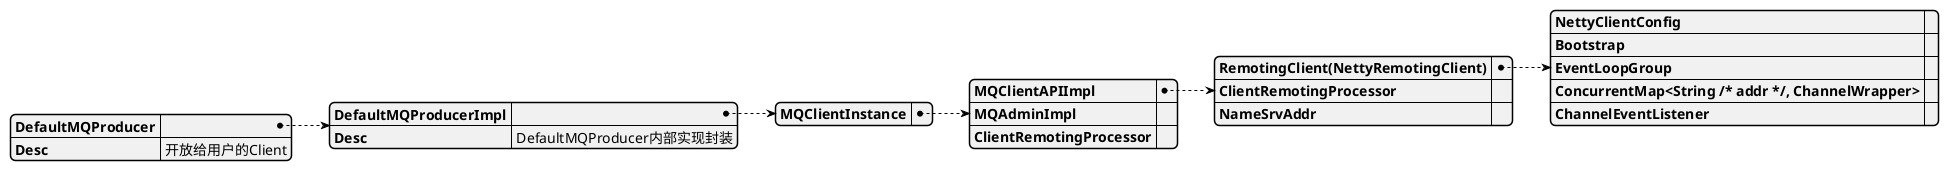 @startjson
' 内部成员包含的关系
{
  "DefaultMQProducer": {
    "DefaultMQProducerImpl": {
      "MQClientInstance": {
        "MQClientAPIImpl": {
          "RemotingClient(NettyRemotingClient)": {
            "NettyClientConfig": "",
            "Bootstrap": "",
            "EventLoopGroup": "",
            "ConcurrentMap<String /* addr */, ChannelWrapper>": "",
            "ChannelEventListener": ""
          },
          "ClientRemotingProcessor": "",
          "NameSrvAddr": ""
        },
        "MQAdminImpl": "",
        "ClientRemotingProcessor": ""
      }
    },
    "Desc": "DefaultMQProducer内部实现封装"
  },
  "Desc": "开放给用户的Client"
}

@endjson


@startuml
' Producer发送消息的流程图
DefaultMQProducer --> DefaultMQProducerImpl : 内部使用DefaultMQProducerImpl进行消息发送
DefaultMQProducerImpl -->  DefaultMQProducerImpl : 根据消息选择对应的ConsumeQueue

DefaultMQProducerImpl -->  DefaultMQProducerImpl : 调用内部方法sendKernelImpl处理发送消息
note right
1: 根据选择的ConsumeQueue查询BrokerAddr
2：非Batch消息生成UniqueId
3：根据消息封装SendMessageRequestHeader
4：根据内部字段MQClientInstance获取MQClientAPIImpl进行消息发送
end note

DefaultMQProducerImpl --> MQClientAPIImpl : sendMessage方法发送消息
MQClientAPIImpl --> MQClientAPIImpl : 将消息封装为RemotingCommand数据包
MQClientAPIImpl --> MQClientAPIImpl : 调用sendMessageSync方法同步发送消息
MQClientAPIImpl --> NettyRemotingClient : 使用NettyRemotingClient发送消息
NettyRemotingClient --> NettyRemotingClient : invokeSync方法进行消息发送
note right
 invokeSync方法内部会调用方法getAndCreateChannel获取Server的Channel
end note

NettyRemotingClient --> DefaultMQProducer : 最后逐层将Response返回给客户端

@enduml